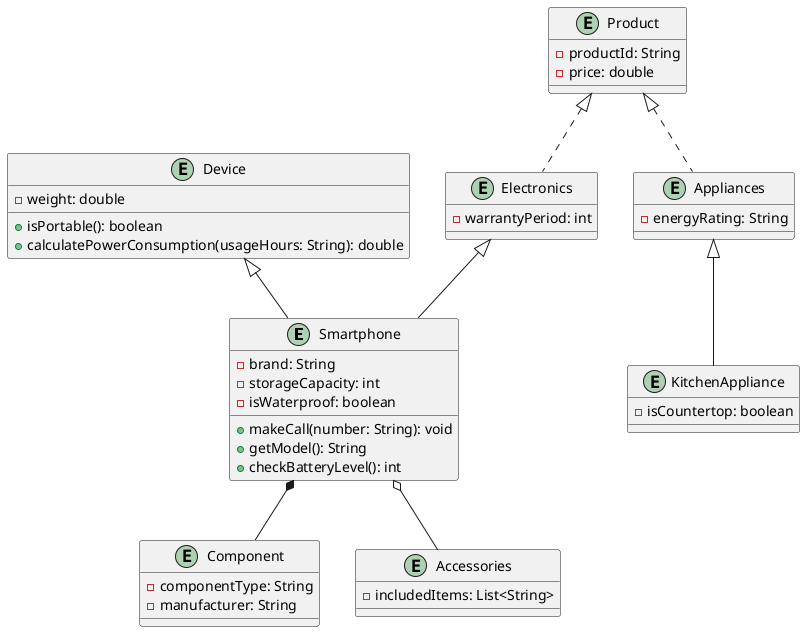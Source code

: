 ```plantuml
@startuml
entity Smartphone {
    - brand: String
    - storageCapacity: int
    - isWaterproof: boolean
    + makeCall(number: String): void
    + getModel(): String
    + checkBatteryLevel(): int
}

entity Device {
    - weight: double
    + isPortable(): boolean
    + calculatePowerConsumption(usageHours: String): double
}

entity Component {
    - componentType: String
    - manufacturer: String
}

entity Accessories {
    - includedItems: List<String>
}

entity Product {
    - productId: String
    - price: double
}

entity Electronics {
    - warrantyPeriod: int
}

entity Appliances {
    - energyRating: String
}

entity KitchenAppliance {
    - isCountertop: boolean
}

Product <|.. Electronics
Product <|.. Appliances
Electronics <|-- Smartphone
Appliances <|-- KitchenAppliance
Device <|-- Smartphone
Smartphone o-- Accessories
Smartphone *-- Component
@enduml
